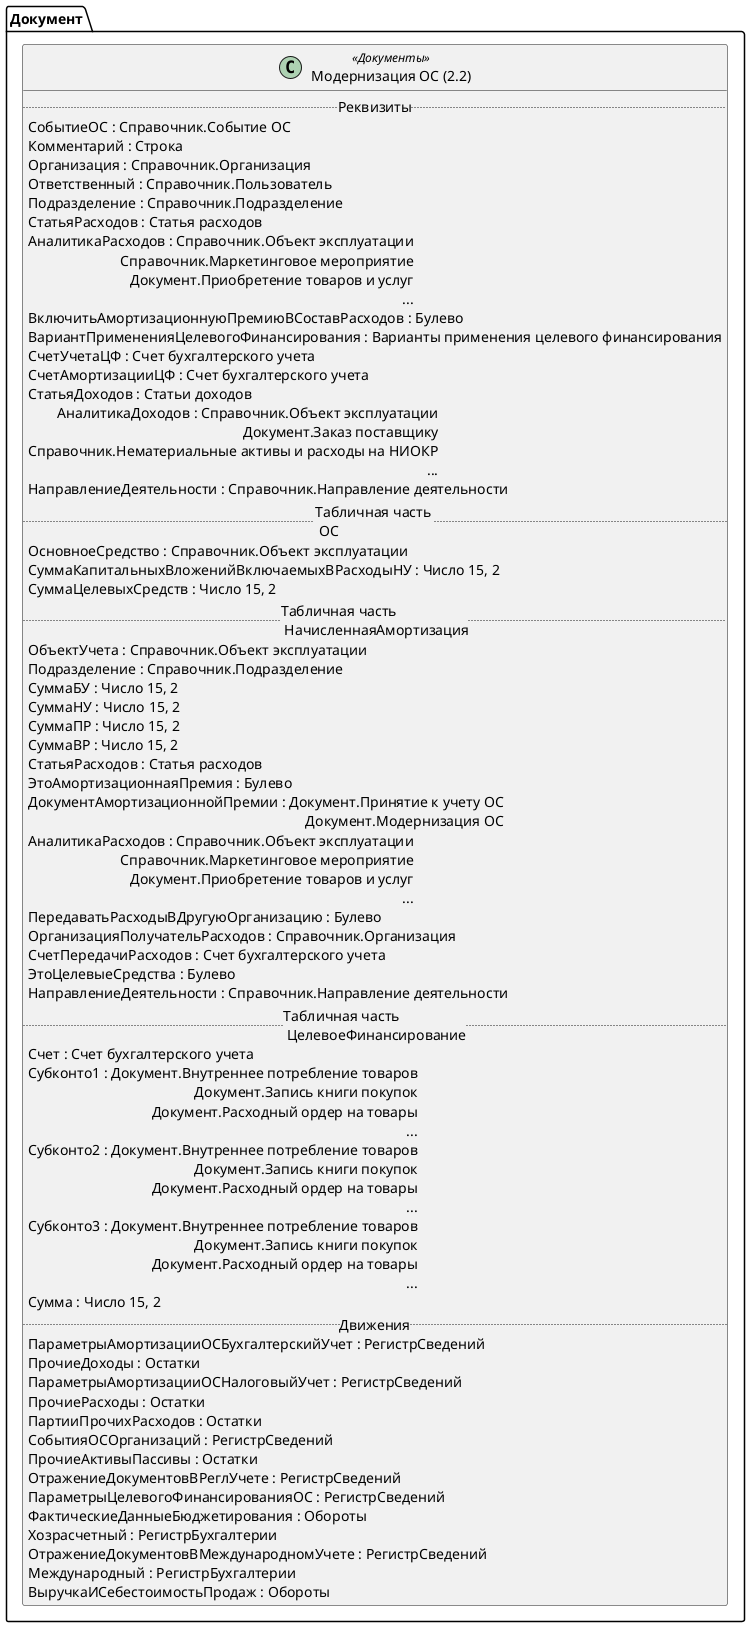 ﻿@startuml МодернизацияОС
'!include templates.wsd
'..\include templates.wsd
class Документ.МодернизацияОС as "Модернизация ОС (2.2)" <<Документы>>
{
..Реквизиты..
СобытиеОС : Справочник.Событие ОС
Комментарий : Строка
Организация : Справочник.Организация
Ответственный : Справочник.Пользователь
Подразделение : Справочник.Подразделение
СтатьяРасходов : Статья расходов
АналитикаРасходов : Справочник.Объект эксплуатации\rСправочник.Маркетинговое мероприятие\rДокумент.Приобретение товаров и услуг\r...
ВключитьАмортизационнуюПремиюВСоставРасходов : Булево
ВариантПримененияЦелевогоФинансирования : Варианты применения целевого финансирования
СчетУчетаЦФ : Счет бухгалтерского учета
СчетАмортизацииЦФ : Счет бухгалтерского учета
СтатьяДоходов : Статьи доходов
АналитикаДоходов : Справочник.Объект эксплуатации\rДокумент.Заказ поставщику\rСправочник.Нематериальные активы и расходы на НИОКР\r...
НаправлениеДеятельности : Справочник.Направление деятельности
..Табличная часть \n ОС..
ОсновноеСредство : Справочник.Объект эксплуатации
СуммаКапитальныхВложенийВключаемыхВРасходыНУ : Число 15, 2
СуммаЦелевыхСредств : Число 15, 2
..Табличная часть \n НачисленнаяАмортизация..
ОбъектУчета : Справочник.Объект эксплуатации
Подразделение : Справочник.Подразделение
СуммаБУ : Число 15, 2
СуммаНУ : Число 15, 2
СуммаПР : Число 15, 2
СуммаВР : Число 15, 2
СтатьяРасходов : Статья расходов
ЭтоАмортизационнаяПремия : Булево
ДокументАмортизационнойПремии : Документ.Принятие к учету ОС\rДокумент.Модернизация ОС
АналитикаРасходов : Справочник.Объект эксплуатации\rСправочник.Маркетинговое мероприятие\rДокумент.Приобретение товаров и услуг\r...
ПередаватьРасходыВДругуюОрганизацию : Булево
ОрганизацияПолучательРасходов : Справочник.Организация
СчетПередачиРасходов : Счет бухгалтерского учета
ЭтоЦелевыеСредства : Булево
НаправлениеДеятельности : Справочник.Направление деятельности
..Табличная часть \n ЦелевоеФинансирование..
Счет : Счет бухгалтерского учета
Субконто1 : Документ.Внутреннее потребление товаров\rДокумент.Запись книги покупок\rДокумент.Расходный ордер на товары\r...
Субконто2 : Документ.Внутреннее потребление товаров\rДокумент.Запись книги покупок\rДокумент.Расходный ордер на товары\r...
Субконто3 : Документ.Внутреннее потребление товаров\rДокумент.Запись книги покупок\rДокумент.Расходный ордер на товары\r...
Сумма : Число 15, 2
..Движения..
ПараметрыАмортизацииОСБухгалтерскийУчет : РегистрСведений
ПрочиеДоходы : Остатки
ПараметрыАмортизацииОСНалоговыйУчет : РегистрСведений
ПрочиеРасходы : Остатки
ПартииПрочихРасходов : Остатки
СобытияОСОрганизаций : РегистрСведений
ПрочиеАктивыПассивы : Остатки
ОтражениеДокументовВРеглУчете : РегистрСведений
ПараметрыЦелевогоФинансированияОС : РегистрСведений
ФактическиеДанныеБюджетирования : Обороты
Хозрасчетный : РегистрБухгалтерии
ОтражениеДокументовВМеждународномУчете : РегистрСведений
Международный : РегистрБухгалтерии
ВыручкаИСебестоимостьПродаж : Обороты
}
@enduml
